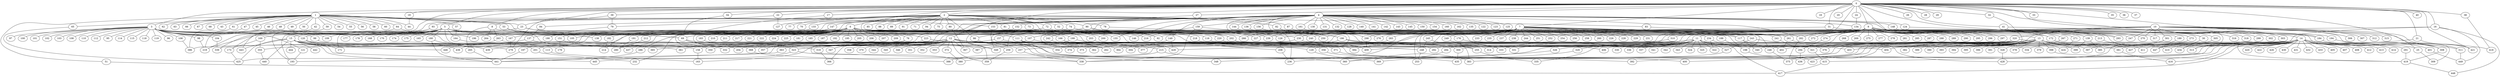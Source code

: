 
graph graphname {
    0 -- 1
0 -- 2
0 -- 3
0 -- 4
0 -- 5
0 -- 6
0 -- 7
0 -- 8
0 -- 9
0 -- 10
0 -- 11
0 -- 12
0 -- 13
0 -- 14
0 -- 15
0 -- 16
0 -- 17
0 -- 18
0 -- 19
0 -- 20
0 -- 21
0 -- 22
0 -- 23
0 -- 24
0 -- 25
0 -- 26
0 -- 27
0 -- 28
0 -- 29
0 -- 30
0 -- 31
0 -- 32
0 -- 33
0 -- 34
0 -- 35
0 -- 36
0 -- 37
0 -- 38
0 -- 39
0 -- 40
0 -- 41
0 -- 421
0 -- 213
1 -- 42
1 -- 43
1 -- 44
1 -- 45
1 -- 46
1 -- 47
1 -- 48
1 -- 49
1 -- 50
1 -- 51
1 -- 52
1 -- 53
1 -- 54
1 -- 55
1 -- 56
1 -- 57
1 -- 58
1 -- 59
1 -- 60
1 -- 61
1 -- 62
1 -- 63
1 -- 64
1 -- 65
1 -- 66
1 -- 67
1 -- 68
1 -- 69
1 -- 153
1 -- 23
2 -- 70
2 -- 71
2 -- 72
2 -- 73
2 -- 74
2 -- 75
2 -- 76
2 -- 77
2 -- 78
2 -- 79
2 -- 80
2 -- 81
2 -- 82
2 -- 83
2 -- 84
2 -- 85
2 -- 86
2 -- 87
2 -- 88
2 -- 89
2 -- 90
2 -- 91
2 -- 92
2 -- 93
2 -- 94
3 -- 95
3 -- 96
3 -- 97
3 -- 98
3 -- 99
3 -- 100
3 -- 101
3 -- 102
3 -- 103
3 -- 104
3 -- 105
3 -- 106
3 -- 107
3 -- 108
3 -- 109
3 -- 110
3 -- 111
3 -- 112
3 -- 113
3 -- 114
3 -- 115
3 -- 116
3 -- 117
3 -- 118
3 -- 119
3 -- 120
3 -- 121
4 -- 128
4 -- 130
4 -- 131
4 -- 132
4 -- 133
4 -- 134
4 -- 129
4 -- 136
4 -- 137
4 -- 138
4 -- 139
4 -- 140
4 -- 141
4 -- 142
4 -- 143
4 -- 144
4 -- 145
4 -- 146
4 -- 147
4 -- 148
4 -- 149
4 -- 150
4 -- 151
4 -- 152
4 -- 153
4 -- 154
4 -- 155
4 -- 156
4 -- 157
4 -- 158
4 -- 159
4 -- 160
4 -- 161
4 -- 162
4 -- 163
4 -- 135
4 -- 122
4 -- 123
4 -- 124
4 -- 125
4 -- 126
4 -- 127
4 -- 282
5 -- 164
5 -- 165
5 -- 166
5 -- 167
5 -- 168
5 -- 169
5 -- 170
5 -- 171
5 -- 172
5 -- 173
5 -- 174
5 -- 175
5 -- 176
5 -- 177
5 -- 178
5 -- 179
5 -- 180
6 -- 181
6 -- 182
6 -- 183
6 -- 184
6 -- 185
6 -- 186
6 -- 187
6 -- 188
6 -- 189
6 -- 190
6 -- 191
6 -- 192
6 -- 193
6 -- 194
6 -- 195
6 -- 196
6 -- 197
6 -- 198
6 -- 199
6 -- 200
6 -- 201
6 -- 202
6 -- 203
6 -- 204
6 -- 205
6 -- 206
6 -- 207
6 -- 208
6 -- 209
6 -- 210
6 -- 211
6 -- 212
6 -- 213
6 -- 214
6 -- 215
6 -- 216
6 -- 217
6 -- 218
6 -- 219
6 -- 220
6 -- 221
6 -- 222
6 -- 223
6 -- 224
6 -- 225
6 -- 155
7 -- 256
7 -- 258
7 -- 259
7 -- 260
7 -- 261
7 -- 262
7 -- 257
7 -- 226
7 -- 227
7 -- 228
7 -- 229
7 -- 230
7 -- 231
7 -- 232
7 -- 233
7 -- 234
7 -- 235
7 -- 236
7 -- 237
7 -- 238
7 -- 239
7 -- 240
7 -- 241
7 -- 242
7 -- 243
7 -- 244
7 -- 245
7 -- 246
7 -- 247
7 -- 248
7 -- 249
7 -- 250
7 -- 251
7 -- 252
7 -- 253
7 -- 254
7 -- 255
8 -- 264
8 -- 266
8 -- 265
8 -- 263
9 -- 267
9 -- 268
9 -- 269
9 -- 270
9 -- 271
9 -- 272
9 -- 273
9 -- 274
9 -- 275
9 -- 276
9 -- 277
9 -- 278
9 -- 279
9 -- 280
9 -- 281
9 -- 282
9 -- 283
9 -- 284
9 -- 285
9 -- 286
9 -- 287
9 -- 288
9 -- 289
9 -- 290
9 -- 291
9 -- 292
9 -- 293
9 -- 294
9 -- 295
9 -- 296
9 -- 297
9 -- 298
9 -- 30
9 -- 266
10 -- 299
10 -- 300
10 -- 301
10 -- 302
10 -- 303
10 -- 304
10 -- 305
10 -- 306
10 -- 307
10 -- 308
10 -- 309
10 -- 310
10 -- 311
10 -- 312
10 -- 313
10 -- 314
10 -- 315
10 -- 316
10 -- 317
10 -- 318
10 -- 319
10 -- 320
10 -- 321
10 -- 69
10 -- 247
10 -- 126
10 -- 270
11 -- 322
11 -- 323
11 -- 324
11 -- 325
11 -- 326
11 -- 327
11 -- 328
11 -- 329
11 -- 330
11 -- 331
11 -- 332
11 -- 333
11 -- 334
11 -- 335
11 -- 336
11 -- 337
11 -- 338
11 -- 339
11 -- 340
11 -- 341
11 -- 342
11 -- 343
12 -- 344
12 -- 345
12 -- 346
12 -- 347
12 -- 348
12 -- 349
12 -- 350
12 -- 351
12 -- 352
12 -- 353
12 -- 354
12 -- 355
12 -- 356
12 -- 357
12 -- 358
12 -- 359
12 -- 360
12 -- 361
12 -- 362
12 -- 363
12 -- 364
12 -- 365
12 -- 366
12 -- 367
12 -- 368
12 -- 369
12 -- 370
12 -- 371
12 -- 372
12 -- 373
12 -- 374
12 -- 384
12 -- 121
12 -- 204
13 -- 384
13 -- 386
13 -- 387
13 -- 388
13 -- 389
13 -- 390
13 -- 385
13 -- 392
13 -- 393
13 -- 394
13 -- 395
13 -- 396
13 -- 397
13 -- 398
13 -- 399
13 -- 400
13 -- 391
13 -- 375
13 -- 376
13 -- 377
13 -- 378
13 -- 379
13 -- 380
13 -- 381
13 -- 382
13 -- 383
13 -- 340
13 -- 25
14 -- 401
14 -- 402
14 -- 403
14 -- 404
14 -- 405
14 -- 406
14 -- 407
14 -- 408
14 -- 409
14 -- 410
14 -- 411
14 -- 412
14 -- 413
14 -- 414
14 -- 415
14 -- 416
14 -- 417
14 -- 418
14 -- 419
14 -- 420
14 -- 421
14 -- 422
14 -- 423
14 -- 424
14 -- 425
14 -- 426
14 -- 427
14 -- 428
14 -- 429
14 -- 430
14 -- 431
14 -- 432
14 -- 433
14 -- 434
14 -- 435
14 -- 313
15 -- 436
15 -- 437
15 -- 438
15 -- 439
15 -- 440
15 -- 441
15 -- 442
15 -- 443
15 -- 444
15 -- 445
15 -- 446
15 -- 321
15 -- 425
16 -- 448
16 -- 449
16 -- 447
16 -- 107
17 -- 319
19 -- 44
21 -- 421
21 -- 385
22 -- 120
22 -- 127
23 -- 202
23 -- 69
23 -- 219
24 -- 134
25 -- 309
27 -- 90
30 -- 434
31 -- 92
31 -- 172
32 -- 293
34 -- 69
38 -- 418
39 -- 79
39 -- 279
41 -- 246
41 -- 184
42 -- 443
47 -- 219
51 -- 417
52 -- 126
53 -- 138
53 -- 332
57 -- 164
59 -- 193
61 -- 386
64 -- 196
64 -- 339
65 -- 425
69 -- 129
69 -- 323
69 -- 368
72 -- 86
72 -- 227
73 -- 146
74 -- 273
74 -- 105
76 -- 347
76 -- 338
76 -- 439
78 -- 239
78 -- 200
79 -- 190
80 -- 367
81 -- 429
82 -- 333
82 -- 117
82 -- 298
83 -- 198
84 -- 137
86 -- 259
87 -- 276
90 -- 349
90 -- 92
90 -- 186
93 -- 109
98 -- 219
99 -- 361
104 -- 339
106 -- 386
107 -- 409
107 -- 319
111 -- 360
111 -- 262
113 -- 163
116 -- 248
117 -- 340
117 -- 246
120 -- 279
120 -- 365
120 -- 171
121 -- 193
124 -- 317
126 -- 208
129 -- 383
133 -- 167
134 -- 272
136 -- 240
137 -- 438
137 -- 350
139 -- 399
139 -- 385
144 -- 236
147 -- 151
148 -- 410
149 -- 429
149 -- 354
151 -- 158
151 -- 179
152 -- 359
153 -- 262
156 -- 250
157 -- 193
157 -- 384
158 -- 163
159 -- 216
159 -- 230
159 -- 338
161 -- 331
164 -- 387
166 -- 377
166 -- 304
167 -- 279
169 -- 173
169 -- 355
172 -- 427
173 -- 425
176 -- 402
180 -- 201
180 -- 441
182 -- 214
183 -- 323
184 -- 308
186 -- 404
186 -- 374
186 -- 255
188 -- 198
189 -- 447
191 -- 280
194 -- 311
197 -- 441
198 -- 423
199 -- 349
199 -- 300
201 -- 232
202 -- 314
202 -- 406
203 -- 429
208 -- 236
212 -- 280
213 -- 411
215 -- 435
215 -- 388
218 -- 409
220 -- 292
223 -- 357
223 -- 257
230 -- 403
230 -- 437
234 -- 417
234 -- 322
241 -- 294
242 -- 262
243 -- 327
243 -- 376
245 -- 383
245 -- 248
246 -- 375
248 -- 253
249 -- 333
255 -- 335
257 -- 338
259 -- 359
261 -- 402
261 -- 428
263 -- 446
263 -- 349
265 -- 441
267 -- 328
271 -- 424
273 -- 381
274 -- 294
282 -- 375
283 -- 373
284 -- 360
286 -- 441
291 -- 419
294 -- 436
298 -- 409
300 -- 435
301 -- 397
301 -- 436
301 -- 334
305 -- 447
308 -- 419
310 -- 362
311 -- 449
319 -- 366
320 -- 424
320 -- 364
320 -- 384
321 -- 415
323 -- 445
323 -- 380
326 -- 348
327 -- 369
328 -- 428
329 -- 360
355 -- 440
356 -- 392
363 -- 441
368 -- 388
371 -- 400
372 -- 380
381 -- 416
398 -- 419
401 -- 449
415 -- 417
419 -- 448

}
